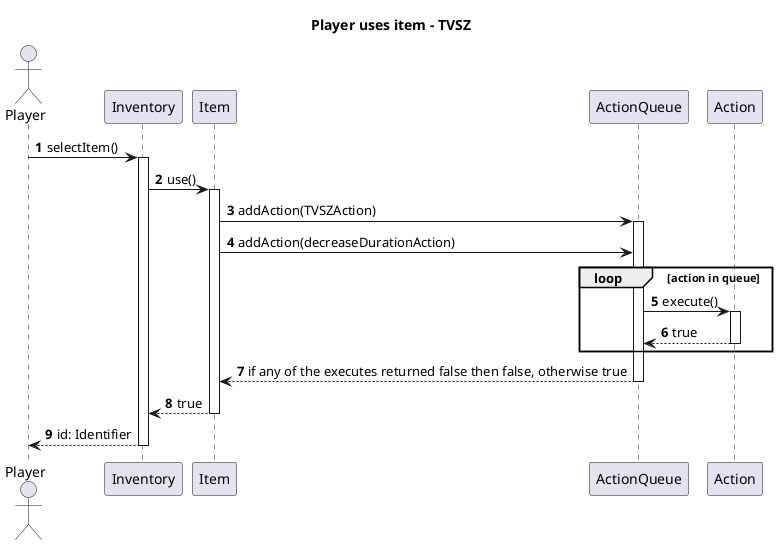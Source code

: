 @startuml
'https://plantuml.com/sequence-diagram

title Player uses item - TVSZ
autonumber

Actor Player as p
participant Inventory as inv
participant Item as item
participant ActionQueue as aq

p -> inv: selectItem()
activate inv

inv -> item: use()
activate item

item -> aq: addAction(TVSZAction)
activate aq

item -> aq: addAction(decreaseDurationAction)

loop action in queue
    aq -> Action: execute()
    activate Action
    return true
end loop

return if any of the executes returned false then false, otherwise true

return true

return id: Identifier

@enduml